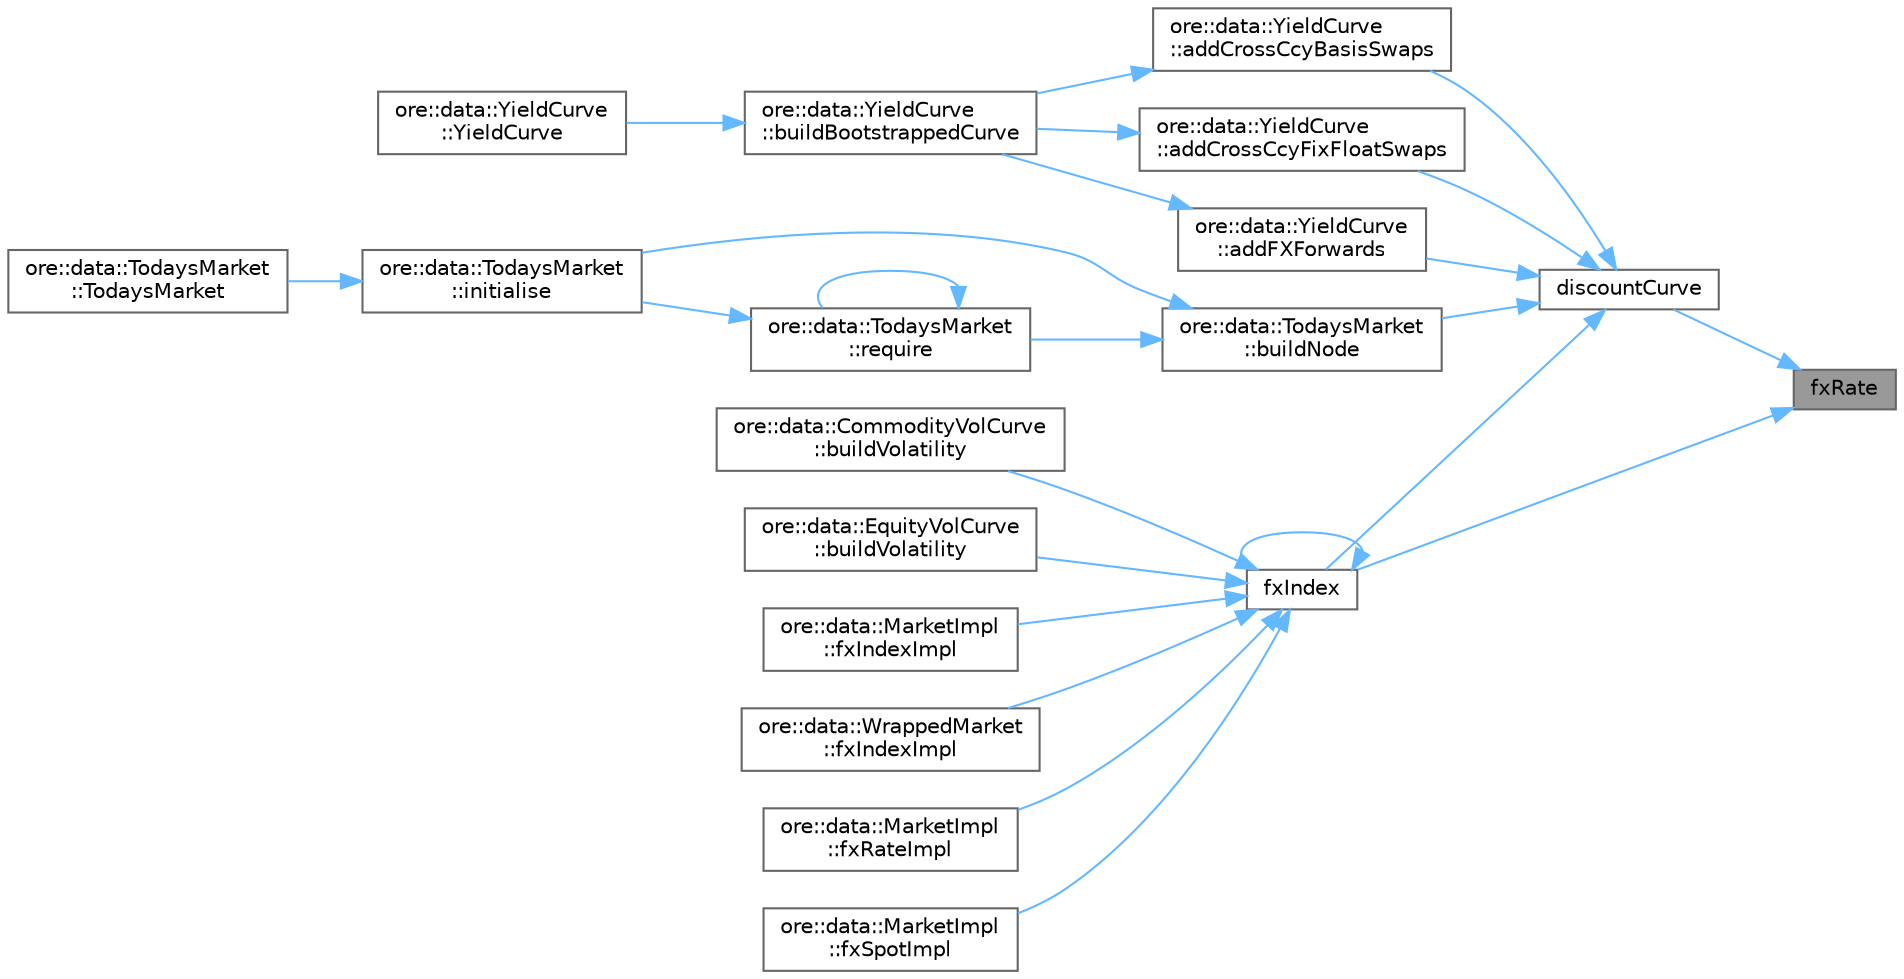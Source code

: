 digraph "fxRate"
{
 // INTERACTIVE_SVG=YES
 // LATEX_PDF_SIZE
  bgcolor="transparent";
  edge [fontname=Helvetica,fontsize=10,labelfontname=Helvetica,labelfontsize=10];
  node [fontname=Helvetica,fontsize=10,shape=box,height=0.2,width=0.4];
  rankdir="RL";
  Node1 [label="fxRate",height=0.2,width=0.4,color="gray40", fillcolor="grey60", style="filled", fontcolor="black",tooltip=" "];
  Node1 -> Node2 [dir="back",color="steelblue1",style="solid"];
  Node2 [label="discountCurve",height=0.2,width=0.4,color="grey40", fillcolor="white", style="filled",URL="$classore_1_1data_1_1_market.html#aff00023d0e25ad7c0bf29e8cc97f9e00",tooltip=" "];
  Node2 -> Node3 [dir="back",color="steelblue1",style="solid"];
  Node3 [label="ore::data::YieldCurve\l::addCrossCcyBasisSwaps",height=0.2,width=0.4,color="grey40", fillcolor="white", style="filled",URL="$classore_1_1data_1_1_yield_curve.html#a144402dc9af3256e07e366dec4387093",tooltip=" "];
  Node3 -> Node4 [dir="back",color="steelblue1",style="solid"];
  Node4 [label="ore::data::YieldCurve\l::buildBootstrappedCurve",height=0.2,width=0.4,color="grey40", fillcolor="white", style="filled",URL="$classore_1_1data_1_1_yield_curve.html#a9926d222ab68411efb749aa1e6cbd0b1",tooltip=" "];
  Node4 -> Node5 [dir="back",color="steelblue1",style="solid"];
  Node5 [label="ore::data::YieldCurve\l::YieldCurve",height=0.2,width=0.4,color="grey40", fillcolor="white", style="filled",URL="$classore_1_1data_1_1_yield_curve.html#a59d4997751f3007ffe3c18b56f2fa207",tooltip="Constructor."];
  Node2 -> Node6 [dir="back",color="steelblue1",style="solid"];
  Node6 [label="ore::data::YieldCurve\l::addCrossCcyFixFloatSwaps",height=0.2,width=0.4,color="grey40", fillcolor="white", style="filled",URL="$classore_1_1data_1_1_yield_curve.html#ad620a7e038d28c4c068292c5efa5331f",tooltip=" "];
  Node6 -> Node4 [dir="back",color="steelblue1",style="solid"];
  Node2 -> Node7 [dir="back",color="steelblue1",style="solid"];
  Node7 [label="ore::data::YieldCurve\l::addFXForwards",height=0.2,width=0.4,color="grey40", fillcolor="white", style="filled",URL="$classore_1_1data_1_1_yield_curve.html#aac721f65b4bb569372bd3b4c86169011",tooltip=" "];
  Node7 -> Node4 [dir="back",color="steelblue1",style="solid"];
  Node2 -> Node8 [dir="back",color="steelblue1",style="solid"];
  Node8 [label="ore::data::TodaysMarket\l::buildNode",height=0.2,width=0.4,color="grey40", fillcolor="white", style="filled",URL="$classore_1_1data_1_1_todays_market.html#ae947670c7306fd552e37a0f140984721",tooltip=" "];
  Node8 -> Node9 [dir="back",color="steelblue1",style="solid"];
  Node9 [label="ore::data::TodaysMarket\l::initialise",height=0.2,width=0.4,color="grey40", fillcolor="white", style="filled",URL="$classore_1_1data_1_1_todays_market.html#a0816e5ec53019bee5353fea5fc006eb1",tooltip=" "];
  Node9 -> Node10 [dir="back",color="steelblue1",style="solid"];
  Node10 [label="ore::data::TodaysMarket\l::TodaysMarket",height=0.2,width=0.4,color="grey40", fillcolor="white", style="filled",URL="$classore_1_1data_1_1_todays_market.html#ad79acb672b27bd7258f228494d94cb32",tooltip="Constructor taking pointers and allowing for a lazy build of the market objects."];
  Node8 -> Node11 [dir="back",color="steelblue1",style="solid"];
  Node11 [label="ore::data::TodaysMarket\l::require",height=0.2,width=0.4,color="grey40", fillcolor="white", style="filled",URL="$classore_1_1data_1_1_todays_market.html#a36416143258c4e4c30bb46935cef9408",tooltip=" "];
  Node11 -> Node9 [dir="back",color="steelblue1",style="solid"];
  Node11 -> Node11 [dir="back",color="steelblue1",style="solid"];
  Node2 -> Node12 [dir="back",color="steelblue1",style="solid"];
  Node12 [label="fxIndex",height=0.2,width=0.4,color="grey40", fillcolor="white", style="filled",URL="$classore_1_1data_1_1_market.html#a8d884a61027d5434d524779453a5b918",tooltip=" "];
  Node12 -> Node13 [dir="back",color="steelblue1",style="solid"];
  Node13 [label="ore::data::CommodityVolCurve\l::buildVolatility",height=0.2,width=0.4,color="grey40", fillcolor="white", style="filled",URL="$classore_1_1data_1_1_commodity_vol_curve.html#a965effd768a291db2382b3b484ddba31",tooltip="Build a volatility surface as a proxy from another volatility surface."];
  Node12 -> Node14 [dir="back",color="steelblue1",style="solid"];
  Node14 [label="ore::data::EquityVolCurve\l::buildVolatility",height=0.2,width=0.4,color="grey40", fillcolor="white", style="filled",URL="$classore_1_1data_1_1_equity_vol_curve.html#a9e2adae2ac097879c015400d00d3b282",tooltip="Build a volatility surface as a proxy from another volatility surface."];
  Node12 -> Node12 [dir="back",color="steelblue1",style="solid"];
  Node12 -> Node15 [dir="back",color="steelblue1",style="solid"];
  Node15 [label="ore::data::MarketImpl\l::fxIndexImpl",height=0.2,width=0.4,color="grey40", fillcolor="white", style="filled",URL="$classore_1_1data_1_1_market_impl.html#a78775af5754336e57ae363f4cbb43315",tooltip="FX."];
  Node12 -> Node16 [dir="back",color="steelblue1",style="solid"];
  Node16 [label="ore::data::WrappedMarket\l::fxIndexImpl",height=0.2,width=0.4,color="grey40", fillcolor="white", style="filled",URL="$classore_1_1data_1_1_wrapped_market.html#a78775af5754336e57ae363f4cbb43315",tooltip=" "];
  Node12 -> Node17 [dir="back",color="steelblue1",style="solid"];
  Node17 [label="ore::data::MarketImpl\l::fxRateImpl",height=0.2,width=0.4,color="grey40", fillcolor="white", style="filled",URL="$classore_1_1data_1_1_market_impl.html#aaaa8bd6429c01a971334f6b7cc24bdb0",tooltip=" "];
  Node12 -> Node18 [dir="back",color="steelblue1",style="solid"];
  Node18 [label="ore::data::MarketImpl\l::fxSpotImpl",height=0.2,width=0.4,color="grey40", fillcolor="white", style="filled",URL="$classore_1_1data_1_1_market_impl.html#a509be6c04b926b4c867b45e402fed19a",tooltip=" "];
  Node1 -> Node12 [dir="back",color="steelblue1",style="solid"];
}
